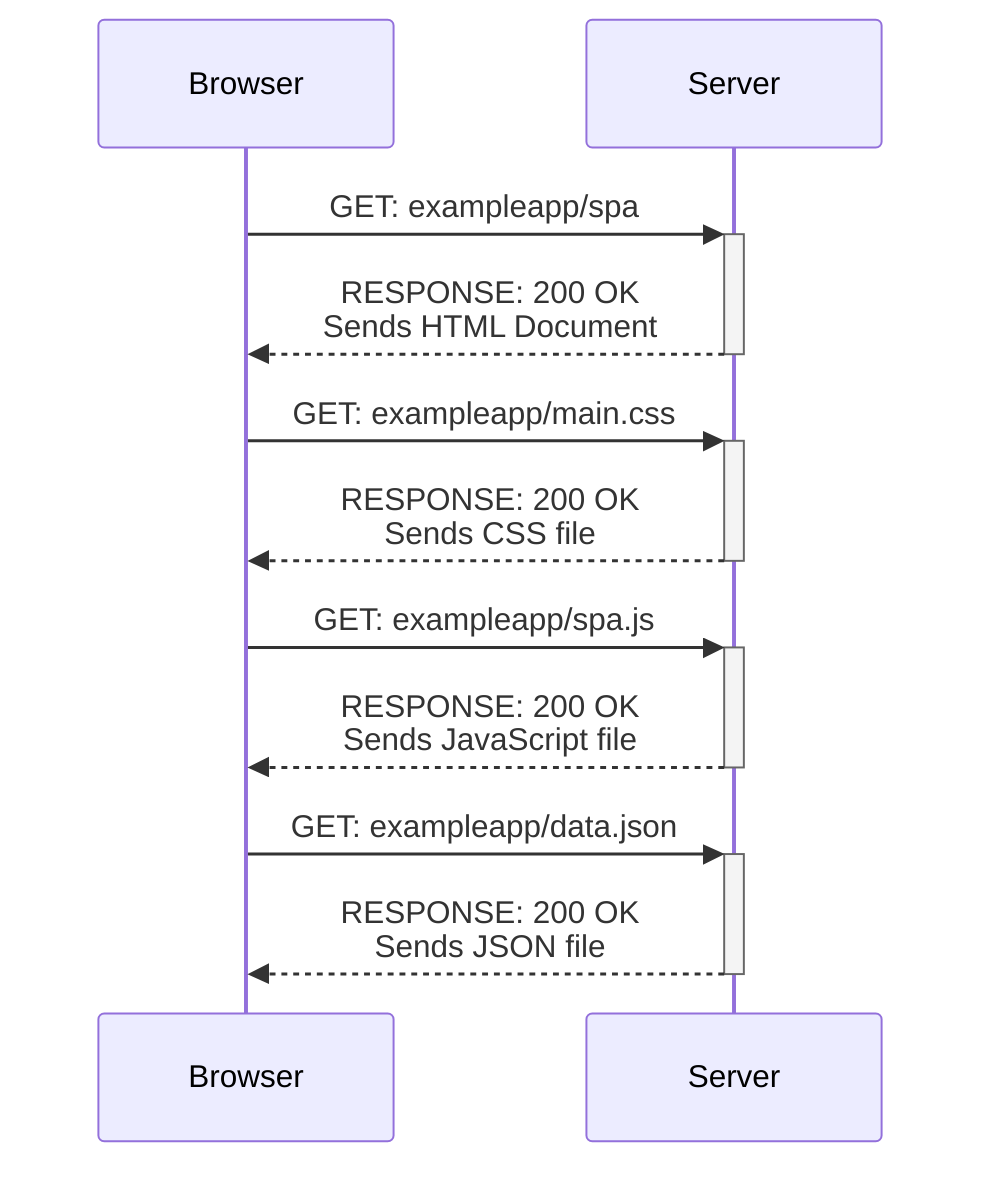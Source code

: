 sequenceDiagram
    participant B as Browser
    participant S as Server

    B->>+S: GET: exampleapp/spa
    S-->>-B: RESPONSE: 200 OK <br/> Sends HTML Document
    B->>+S: GET: exampleapp/main.css
    S-->>-B: RESPONSE: 200 OK <br/> Sends CSS file

    B->>+S: GET: exampleapp/spa.js
    S-->>-B: RESPONSE: 200 OK <br/> Sends JavaScript file

    B->>+S: GET: exampleapp/data.json
    S-->>-B: RESPONSE: 200 OK <br/> Sends JSON file